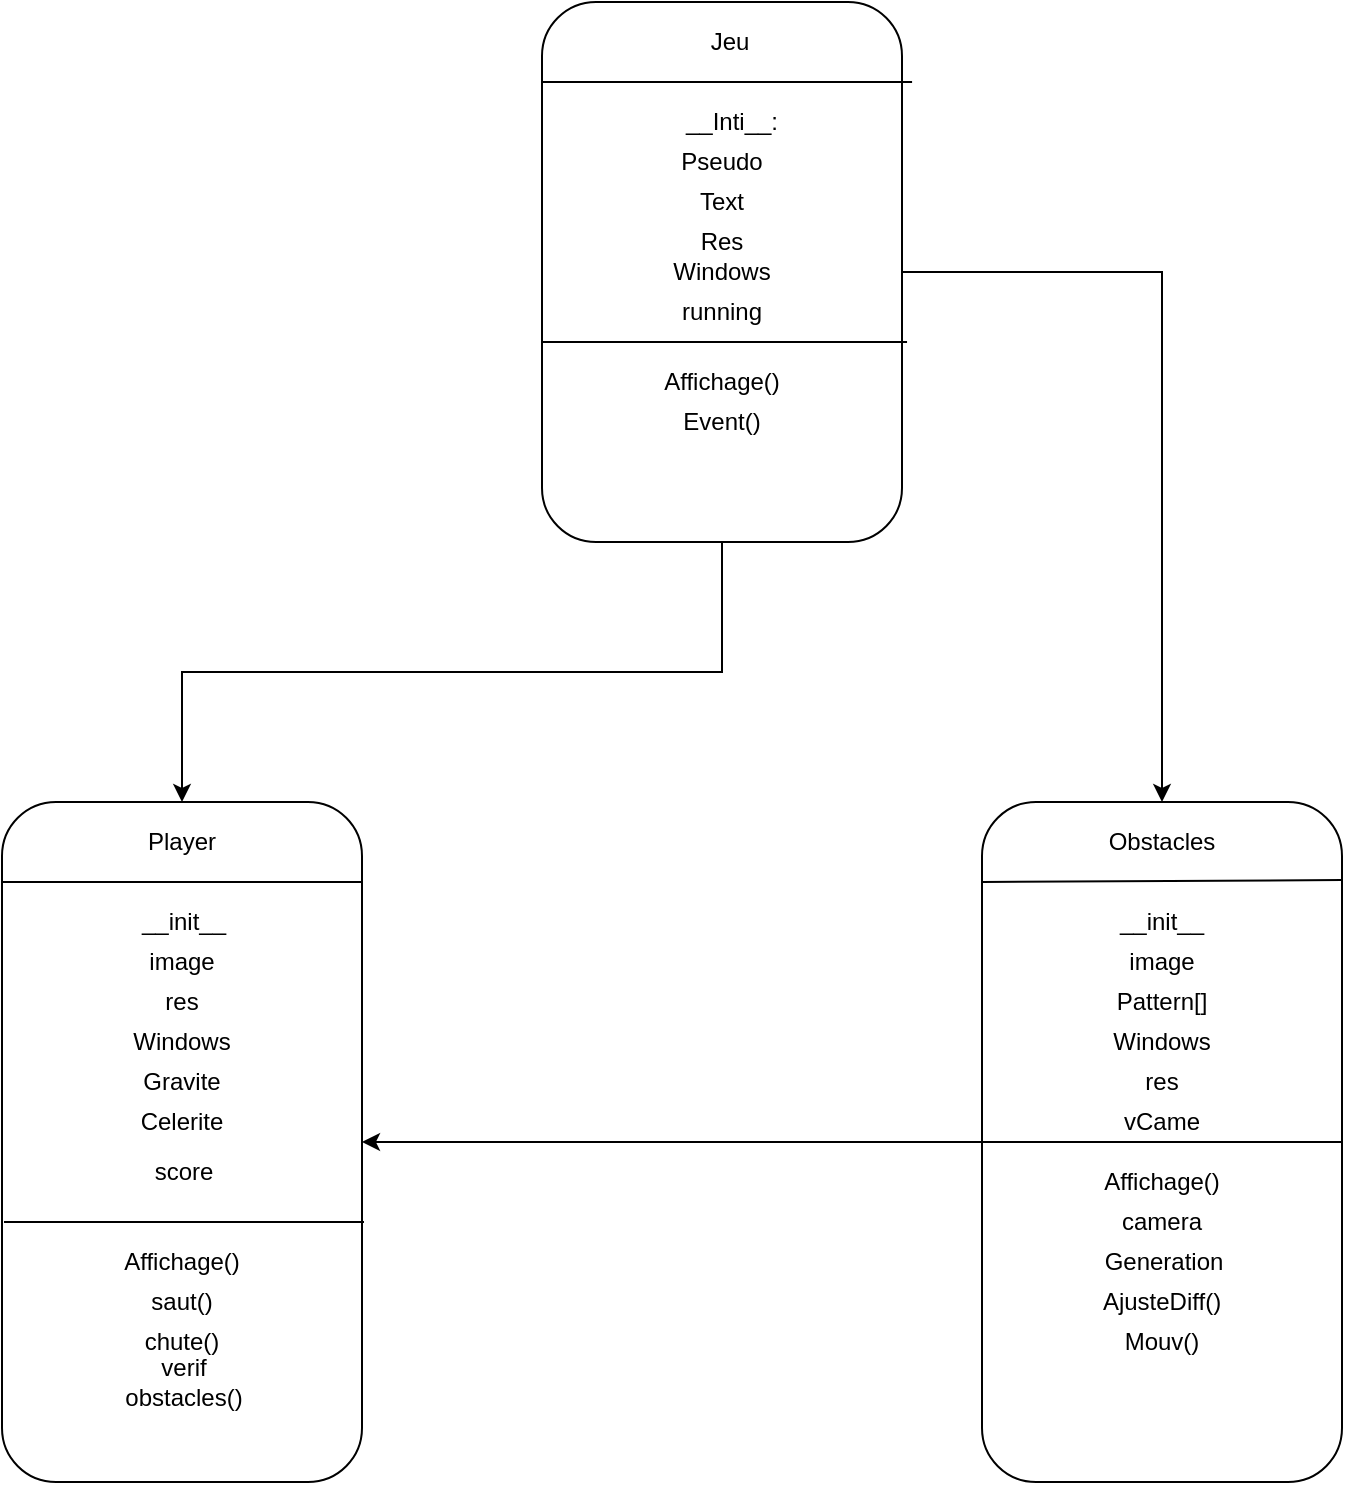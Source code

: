 <mxfile version="14.4.3" type="device"><diagram id="C5RBs43oDa-KdzZeNtuy" name="Page-1"><mxGraphModel dx="1662" dy="832" grid="1" gridSize="10" guides="1" tooltips="1" connect="1" arrows="1" fold="1" page="1" pageScale="1" pageWidth="827" pageHeight="1169" math="0" shadow="0"><root><mxCell id="WIyWlLk6GJQsqaUBKTNV-0"/><mxCell id="WIyWlLk6GJQsqaUBKTNV-1" parent="WIyWlLk6GJQsqaUBKTNV-0"/><mxCell id="8VPrwDksai1dkm9ft6tJ-16" style="edgeStyle=orthogonalEdgeStyle;rounded=0;orthogonalLoop=1;jettySize=auto;html=1;exitX=0.5;exitY=1;exitDx=0;exitDy=0;entryX=0.5;entryY=0;entryDx=0;entryDy=0;" edge="1" parent="WIyWlLk6GJQsqaUBKTNV-1" source="8VPrwDksai1dkm9ft6tJ-0" target="8VPrwDksai1dkm9ft6tJ-13"><mxGeometry relative="1" as="geometry"/></mxCell><mxCell id="8VPrwDksai1dkm9ft6tJ-39" style="edgeStyle=orthogonalEdgeStyle;rounded=0;orthogonalLoop=1;jettySize=auto;html=1;entryX=0.5;entryY=0;entryDx=0;entryDy=0;" edge="1" parent="WIyWlLk6GJQsqaUBKTNV-1" source="8VPrwDksai1dkm9ft6tJ-0" target="8VPrwDksai1dkm9ft6tJ-36"><mxGeometry relative="1" as="geometry"/></mxCell><mxCell id="8VPrwDksai1dkm9ft6tJ-0" value="" style="rounded=1;whiteSpace=wrap;html=1;" vertex="1" parent="WIyWlLk6GJQsqaUBKTNV-1"><mxGeometry x="340" width="180" height="270" as="geometry"/></mxCell><mxCell id="8VPrwDksai1dkm9ft6tJ-1" value="Jeu" style="text;html=1;strokeColor=none;fillColor=none;align=center;verticalAlign=middle;whiteSpace=wrap;rounded=0;" vertex="1" parent="WIyWlLk6GJQsqaUBKTNV-1"><mxGeometry x="414" y="10" width="40" height="20" as="geometry"/></mxCell><mxCell id="8VPrwDksai1dkm9ft6tJ-2" value="" style="endArrow=none;html=1;entryX=1.028;entryY=0.148;entryDx=0;entryDy=0;entryPerimeter=0;" edge="1" parent="WIyWlLk6GJQsqaUBKTNV-1" target="8VPrwDksai1dkm9ft6tJ-0"><mxGeometry width="50" height="50" relative="1" as="geometry"><mxPoint x="340" y="40" as="sourcePoint"/><mxPoint x="460" y="40" as="targetPoint"/><Array as="points"><mxPoint x="390" y="40"/></Array></mxGeometry></mxCell><mxCell id="8VPrwDksai1dkm9ft6tJ-5" value="__Inti__:" style="text;html=1;strokeColor=none;fillColor=none;align=center;verticalAlign=middle;whiteSpace=wrap;rounded=0;" vertex="1" parent="WIyWlLk6GJQsqaUBKTNV-1"><mxGeometry x="370" y="50" width="130" height="20" as="geometry"/></mxCell><mxCell id="8VPrwDksai1dkm9ft6tJ-6" value="Pseudo" style="text;html=1;strokeColor=none;fillColor=none;align=center;verticalAlign=middle;whiteSpace=wrap;rounded=0;" vertex="1" parent="WIyWlLk6GJQsqaUBKTNV-1"><mxGeometry x="410" y="70" width="40" height="20" as="geometry"/></mxCell><mxCell id="8VPrwDksai1dkm9ft6tJ-9" value="Text" style="text;html=1;strokeColor=none;fillColor=none;align=center;verticalAlign=middle;whiteSpace=wrap;rounded=0;" vertex="1" parent="WIyWlLk6GJQsqaUBKTNV-1"><mxGeometry x="410" y="90" width="40" height="20" as="geometry"/></mxCell><mxCell id="8VPrwDksai1dkm9ft6tJ-10" value="Res" style="text;html=1;strokeColor=none;fillColor=none;align=center;verticalAlign=middle;whiteSpace=wrap;rounded=0;" vertex="1" parent="WIyWlLk6GJQsqaUBKTNV-1"><mxGeometry x="410" y="110" width="40" height="20" as="geometry"/></mxCell><mxCell id="8VPrwDksai1dkm9ft6tJ-11" value="Windows" style="text;html=1;strokeColor=none;fillColor=none;align=center;verticalAlign=middle;whiteSpace=wrap;rounded=0;" vertex="1" parent="WIyWlLk6GJQsqaUBKTNV-1"><mxGeometry x="410" y="125" width="40" height="20" as="geometry"/></mxCell><mxCell id="8VPrwDksai1dkm9ft6tJ-12" value="running" style="text;html=1;strokeColor=none;fillColor=none;align=center;verticalAlign=middle;whiteSpace=wrap;rounded=0;" vertex="1" parent="WIyWlLk6GJQsqaUBKTNV-1"><mxGeometry x="410" y="145" width="40" height="20" as="geometry"/></mxCell><mxCell id="8VPrwDksai1dkm9ft6tJ-13" value="" style="rounded=1;whiteSpace=wrap;html=1;" vertex="1" parent="WIyWlLk6GJQsqaUBKTNV-1"><mxGeometry x="70" y="400" width="180" height="340" as="geometry"/></mxCell><mxCell id="8VPrwDksai1dkm9ft6tJ-14" value="" style="endArrow=none;html=1;entryX=1.028;entryY=0.148;entryDx=0;entryDy=0;entryPerimeter=0;" edge="1" parent="WIyWlLk6GJQsqaUBKTNV-1"><mxGeometry width="50" height="50" relative="1" as="geometry"><mxPoint x="70" y="440" as="sourcePoint"/><mxPoint x="250.0" y="440.0" as="targetPoint"/><Array as="points"><mxPoint x="114.96" y="440.04"/></Array></mxGeometry></mxCell><mxCell id="8VPrwDksai1dkm9ft6tJ-15" value="Player" style="text;html=1;strokeColor=none;fillColor=none;align=center;verticalAlign=middle;whiteSpace=wrap;rounded=0;" vertex="1" parent="WIyWlLk6GJQsqaUBKTNV-1"><mxGeometry x="140" y="410" width="40" height="20" as="geometry"/></mxCell><mxCell id="8VPrwDksai1dkm9ft6tJ-18" value="" style="endArrow=none;html=1;entryX=1.028;entryY=0.148;entryDx=0;entryDy=0;entryPerimeter=0;" edge="1" parent="WIyWlLk6GJQsqaUBKTNV-1"><mxGeometry width="50" height="50" relative="1" as="geometry"><mxPoint x="340" y="170" as="sourcePoint"/><mxPoint x="522.52" y="170.0" as="targetPoint"/><Array as="points"><mxPoint x="387.48" y="170.04"/></Array></mxGeometry></mxCell><mxCell id="8VPrwDksai1dkm9ft6tJ-19" value="Affichage()" style="text;html=1;strokeColor=none;fillColor=none;align=center;verticalAlign=middle;whiteSpace=wrap;rounded=0;" vertex="1" parent="WIyWlLk6GJQsqaUBKTNV-1"><mxGeometry x="410" y="180" width="40" height="20" as="geometry"/></mxCell><mxCell id="8VPrwDksai1dkm9ft6tJ-20" value="Event()" style="text;html=1;strokeColor=none;fillColor=none;align=center;verticalAlign=middle;whiteSpace=wrap;rounded=0;" vertex="1" parent="WIyWlLk6GJQsqaUBKTNV-1"><mxGeometry x="410" y="200" width="40" height="20" as="geometry"/></mxCell><mxCell id="8VPrwDksai1dkm9ft6tJ-21" value="__init__" style="text;html=1;strokeColor=none;fillColor=none;align=center;verticalAlign=middle;whiteSpace=wrap;rounded=0;" vertex="1" parent="WIyWlLk6GJQsqaUBKTNV-1"><mxGeometry x="141" y="450" width="40" height="20" as="geometry"/></mxCell><mxCell id="8VPrwDksai1dkm9ft6tJ-22" value="image" style="text;html=1;strokeColor=none;fillColor=none;align=center;verticalAlign=middle;whiteSpace=wrap;rounded=0;" vertex="1" parent="WIyWlLk6GJQsqaUBKTNV-1"><mxGeometry x="140" y="470" width="40" height="20" as="geometry"/></mxCell><mxCell id="8VPrwDksai1dkm9ft6tJ-23" value="res" style="text;html=1;strokeColor=none;fillColor=none;align=center;verticalAlign=middle;whiteSpace=wrap;rounded=0;" vertex="1" parent="WIyWlLk6GJQsqaUBKTNV-1"><mxGeometry x="140" y="490" width="40" height="20" as="geometry"/></mxCell><mxCell id="8VPrwDksai1dkm9ft6tJ-24" value="Windows" style="text;html=1;strokeColor=none;fillColor=none;align=center;verticalAlign=middle;whiteSpace=wrap;rounded=0;" vertex="1" parent="WIyWlLk6GJQsqaUBKTNV-1"><mxGeometry x="140" y="510" width="40" height="20" as="geometry"/></mxCell><mxCell id="8VPrwDksai1dkm9ft6tJ-25" value="Gravite" style="text;html=1;strokeColor=none;fillColor=none;align=center;verticalAlign=middle;whiteSpace=wrap;rounded=0;" vertex="1" parent="WIyWlLk6GJQsqaUBKTNV-1"><mxGeometry x="140" y="530" width="40" height="20" as="geometry"/></mxCell><mxCell id="8VPrwDksai1dkm9ft6tJ-26" value="Celerite" style="text;html=1;strokeColor=none;fillColor=none;align=center;verticalAlign=middle;whiteSpace=wrap;rounded=0;" vertex="1" parent="WIyWlLk6GJQsqaUBKTNV-1"><mxGeometry x="140" y="550" width="40" height="20" as="geometry"/></mxCell><mxCell id="8VPrwDksai1dkm9ft6tJ-27" value="score" style="text;html=1;strokeColor=none;fillColor=none;align=center;verticalAlign=middle;whiteSpace=wrap;rounded=0;" vertex="1" parent="WIyWlLk6GJQsqaUBKTNV-1"><mxGeometry x="141" y="575" width="40" height="20" as="geometry"/></mxCell><mxCell id="8VPrwDksai1dkm9ft6tJ-29" value="" style="endArrow=none;html=1;entryX=1.028;entryY=0.148;entryDx=0;entryDy=0;entryPerimeter=0;" edge="1" parent="WIyWlLk6GJQsqaUBKTNV-1"><mxGeometry width="50" height="50" relative="1" as="geometry"><mxPoint x="71" y="610" as="sourcePoint"/><mxPoint x="251" y="610" as="targetPoint"/><Array as="points"><mxPoint x="115.96" y="610.04"/></Array></mxGeometry></mxCell><mxCell id="8VPrwDksai1dkm9ft6tJ-30" value="Affichage()" style="text;html=1;strokeColor=none;fillColor=none;align=center;verticalAlign=middle;whiteSpace=wrap;rounded=0;" vertex="1" parent="WIyWlLk6GJQsqaUBKTNV-1"><mxGeometry x="140" y="620" width="40" height="20" as="geometry"/></mxCell><mxCell id="8VPrwDksai1dkm9ft6tJ-31" value="saut()" style="text;html=1;strokeColor=none;fillColor=none;align=center;verticalAlign=middle;whiteSpace=wrap;rounded=0;" vertex="1" parent="WIyWlLk6GJQsqaUBKTNV-1"><mxGeometry x="140" y="640" width="40" height="20" as="geometry"/></mxCell><mxCell id="8VPrwDksai1dkm9ft6tJ-32" value="chute()" style="text;html=1;strokeColor=none;fillColor=none;align=center;verticalAlign=middle;whiteSpace=wrap;rounded=0;" vertex="1" parent="WIyWlLk6GJQsqaUBKTNV-1"><mxGeometry x="140" y="660" width="40" height="20" as="geometry"/></mxCell><mxCell id="8VPrwDksai1dkm9ft6tJ-33" value="verif obstacles()" style="text;html=1;strokeColor=none;fillColor=none;align=center;verticalAlign=middle;whiteSpace=wrap;rounded=0;" vertex="1" parent="WIyWlLk6GJQsqaUBKTNV-1"><mxGeometry x="141" y="680" width="40" height="20" as="geometry"/></mxCell><mxCell id="8VPrwDksai1dkm9ft6tJ-40" style="edgeStyle=orthogonalEdgeStyle;rounded=0;orthogonalLoop=1;jettySize=auto;html=1;exitX=0;exitY=0.5;exitDx=0;exitDy=0;entryX=1;entryY=0.5;entryDx=0;entryDy=0;" edge="1" parent="WIyWlLk6GJQsqaUBKTNV-1" source="8VPrwDksai1dkm9ft6tJ-36" target="8VPrwDksai1dkm9ft6tJ-13"><mxGeometry relative="1" as="geometry"/></mxCell><mxCell id="8VPrwDksai1dkm9ft6tJ-36" value="" style="rounded=1;whiteSpace=wrap;html=1;" vertex="1" parent="WIyWlLk6GJQsqaUBKTNV-1"><mxGeometry x="560" y="400" width="180" height="340" as="geometry"/></mxCell><mxCell id="8VPrwDksai1dkm9ft6tJ-37" value="Obstacles" style="text;html=1;strokeColor=none;fillColor=none;align=center;verticalAlign=middle;whiteSpace=wrap;rounded=0;" vertex="1" parent="WIyWlLk6GJQsqaUBKTNV-1"><mxGeometry x="630" y="410" width="40" height="20" as="geometry"/></mxCell><mxCell id="8VPrwDksai1dkm9ft6tJ-38" value="" style="endArrow=none;html=1;" edge="1" parent="WIyWlLk6GJQsqaUBKTNV-1"><mxGeometry width="50" height="50" relative="1" as="geometry"><mxPoint x="560" y="440" as="sourcePoint"/><mxPoint x="740" y="439" as="targetPoint"/></mxGeometry></mxCell><mxCell id="8VPrwDksai1dkm9ft6tJ-41" value="__init__" style="text;html=1;strokeColor=none;fillColor=none;align=center;verticalAlign=middle;whiteSpace=wrap;rounded=0;" vertex="1" parent="WIyWlLk6GJQsqaUBKTNV-1"><mxGeometry x="630" y="450" width="40" height="20" as="geometry"/></mxCell><mxCell id="8VPrwDksai1dkm9ft6tJ-43" value="image" style="text;html=1;strokeColor=none;fillColor=none;align=center;verticalAlign=middle;whiteSpace=wrap;rounded=0;" vertex="1" parent="WIyWlLk6GJQsqaUBKTNV-1"><mxGeometry x="630" y="470" width="40" height="20" as="geometry"/></mxCell><mxCell id="8VPrwDksai1dkm9ft6tJ-44" value="Pattern[]" style="text;html=1;strokeColor=none;fillColor=none;align=center;verticalAlign=middle;whiteSpace=wrap;rounded=0;" vertex="1" parent="WIyWlLk6GJQsqaUBKTNV-1"><mxGeometry x="630" y="490" width="40" height="20" as="geometry"/></mxCell><mxCell id="8VPrwDksai1dkm9ft6tJ-45" value="Windows" style="text;html=1;strokeColor=none;fillColor=none;align=center;verticalAlign=middle;whiteSpace=wrap;rounded=0;" vertex="1" parent="WIyWlLk6GJQsqaUBKTNV-1"><mxGeometry x="630" y="510" width="40" height="20" as="geometry"/></mxCell><mxCell id="8VPrwDksai1dkm9ft6tJ-46" value="res" style="text;html=1;strokeColor=none;fillColor=none;align=center;verticalAlign=middle;whiteSpace=wrap;rounded=0;" vertex="1" parent="WIyWlLk6GJQsqaUBKTNV-1"><mxGeometry x="630" y="530" width="40" height="20" as="geometry"/></mxCell><mxCell id="8VPrwDksai1dkm9ft6tJ-47" value="" style="endArrow=none;html=1;entryX=1.028;entryY=0.148;entryDx=0;entryDy=0;entryPerimeter=0;" edge="1" parent="WIyWlLk6GJQsqaUBKTNV-1"><mxGeometry width="50" height="50" relative="1" as="geometry"><mxPoint x="560" y="570" as="sourcePoint"/><mxPoint x="740" y="570" as="targetPoint"/><Array as="points"><mxPoint x="604.96" y="570.04"/></Array></mxGeometry></mxCell><mxCell id="8VPrwDksai1dkm9ft6tJ-48" value="vCame" style="text;html=1;strokeColor=none;fillColor=none;align=center;verticalAlign=middle;whiteSpace=wrap;rounded=0;" vertex="1" parent="WIyWlLk6GJQsqaUBKTNV-1"><mxGeometry x="630" y="550" width="40" height="20" as="geometry"/></mxCell><mxCell id="8VPrwDksai1dkm9ft6tJ-50" value="Affichage()" style="text;html=1;strokeColor=none;fillColor=none;align=center;verticalAlign=middle;whiteSpace=wrap;rounded=0;" vertex="1" parent="WIyWlLk6GJQsqaUBKTNV-1"><mxGeometry x="630" y="580" width="40" height="20" as="geometry"/></mxCell><mxCell id="8VPrwDksai1dkm9ft6tJ-51" value="camera" style="text;html=1;strokeColor=none;fillColor=none;align=center;verticalAlign=middle;whiteSpace=wrap;rounded=0;" vertex="1" parent="WIyWlLk6GJQsqaUBKTNV-1"><mxGeometry x="630" y="600" width="40" height="20" as="geometry"/></mxCell><mxCell id="8VPrwDksai1dkm9ft6tJ-52" value="Generation" style="text;html=1;strokeColor=none;fillColor=none;align=center;verticalAlign=middle;whiteSpace=wrap;rounded=0;" vertex="1" parent="WIyWlLk6GJQsqaUBKTNV-1"><mxGeometry x="631" y="620" width="40" height="20" as="geometry"/></mxCell><mxCell id="8VPrwDksai1dkm9ft6tJ-53" value="AjusteDiff()" style="text;html=1;strokeColor=none;fillColor=none;align=center;verticalAlign=middle;whiteSpace=wrap;rounded=0;" vertex="1" parent="WIyWlLk6GJQsqaUBKTNV-1"><mxGeometry x="630" y="640" width="40" height="20" as="geometry"/></mxCell><mxCell id="8VPrwDksai1dkm9ft6tJ-54" value="Mouv()" style="text;html=1;strokeColor=none;fillColor=none;align=center;verticalAlign=middle;whiteSpace=wrap;rounded=0;" vertex="1" parent="WIyWlLk6GJQsqaUBKTNV-1"><mxGeometry x="630" y="660" width="40" height="20" as="geometry"/></mxCell></root></mxGraphModel></diagram></mxfile>